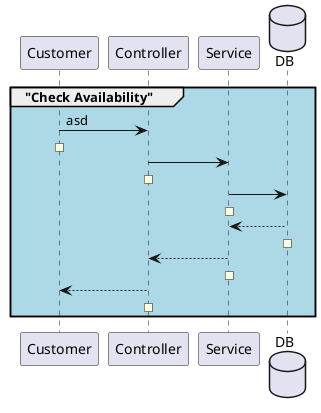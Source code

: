 @startuml

participant Customer
participant Controller
participant Service
database DB

group #LightBlue "Check Availability"

Customer -> Controller: asd
rnote over Customer

end note

Controller -> Service
rnote over Controller

end note

Service -> DB
rnote over Service

end note

DB --> Service
rnote over DB

end note

Service --> Controller
rnote over Service

end note

Controller --> Customer
rnote over Controller

end note


end


@enduml